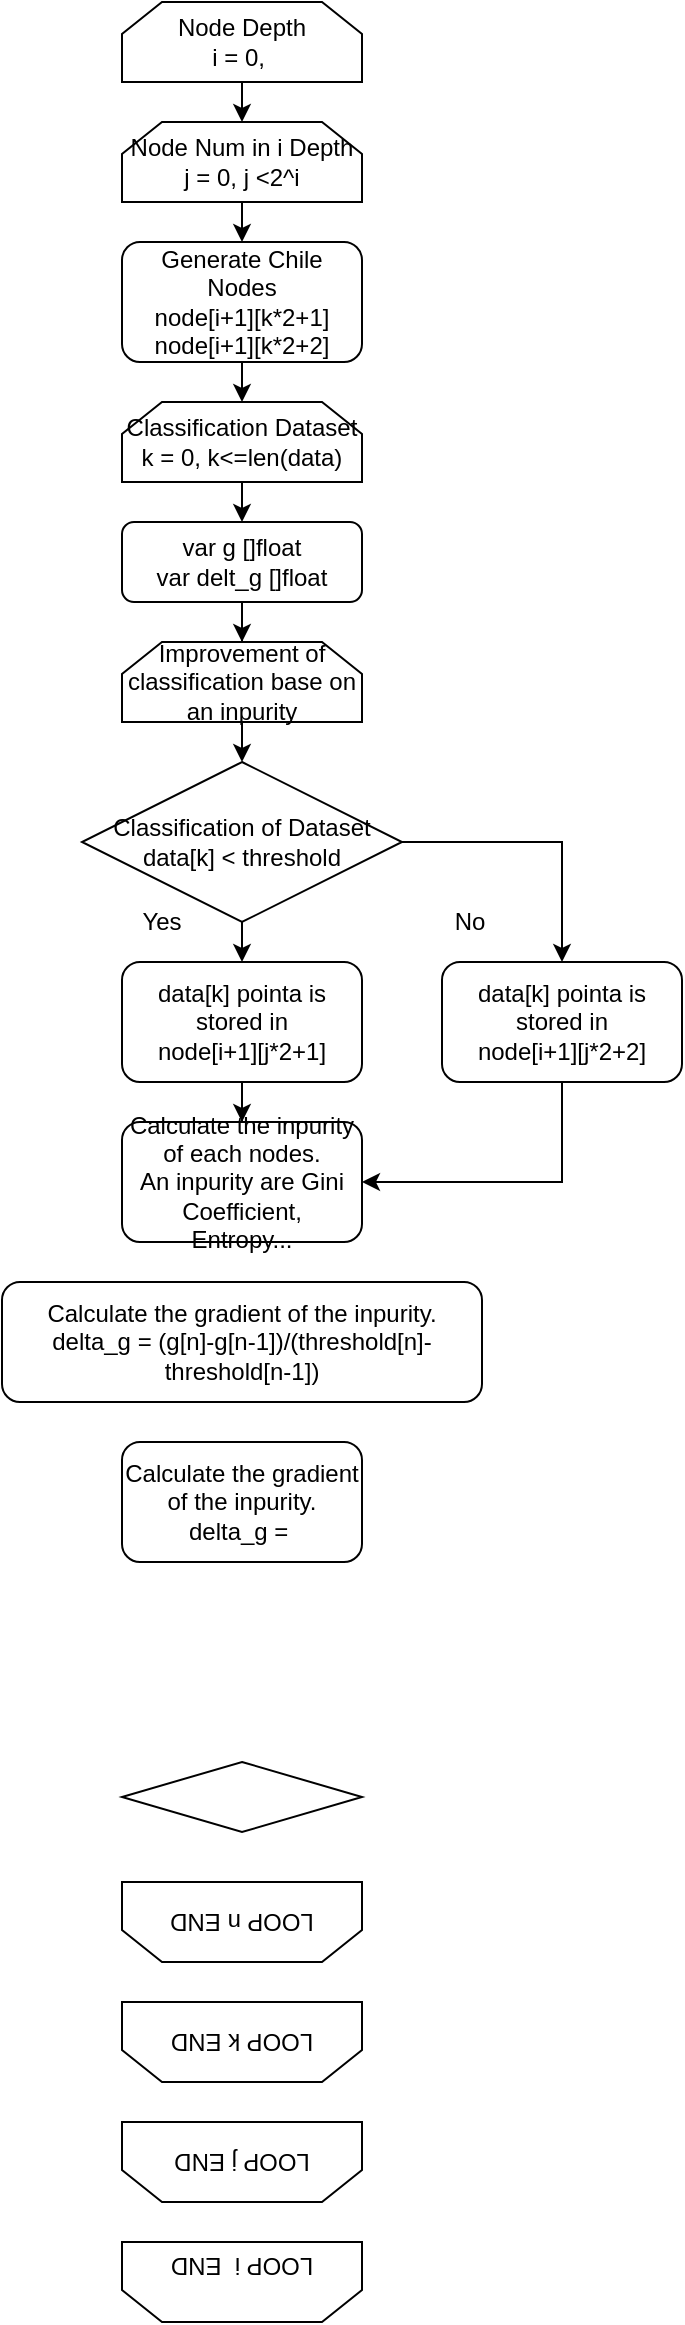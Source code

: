 <mxfile>
    <diagram id="IGm-h67iYr33fOk7Qd38" name="ページ1">
        <mxGraphModel dx="220" dy="494" grid="1" gridSize="10" guides="1" tooltips="1" connect="1" arrows="1" fold="1" page="1" pageScale="1" pageWidth="827" pageHeight="1169" math="0" shadow="0">
            <root>
                <mxCell id="0"/>
                <mxCell id="1" parent="0"/>
                <mxCell id="21" style="edgeStyle=orthogonalEdgeStyle;rounded=0;orthogonalLoop=1;jettySize=auto;html=1;exitX=0.5;exitY=1;exitDx=0;exitDy=0;entryX=0.5;entryY=0;entryDx=0;entryDy=0;" edge="1" parent="1" source="2" target="9">
                    <mxGeometry relative="1" as="geometry"/>
                </mxCell>
                <mxCell id="2" value="Generate Chile Nodes&lt;br&gt;node[i+1][k*2+1]&lt;br&gt;node[i+1][k*2+2]" style="rounded=1;whiteSpace=wrap;html=1;" parent="1" vertex="1">
                    <mxGeometry x="240" y="120" width="120" height="60" as="geometry"/>
                </mxCell>
                <mxCell id="19" style="edgeStyle=orthogonalEdgeStyle;rounded=0;orthogonalLoop=1;jettySize=auto;html=1;exitX=0.5;exitY=1;exitDx=0;exitDy=0;entryX=0.5;entryY=0;entryDx=0;entryDy=0;" edge="1" parent="1" source="3" target="6">
                    <mxGeometry relative="1" as="geometry"/>
                </mxCell>
                <mxCell id="3" value="Node Depth&lt;br&gt;i = 0,&amp;nbsp;" style="shape=loopLimit;whiteSpace=wrap;html=1;" parent="1" vertex="1">
                    <mxGeometry x="240" width="120" height="40" as="geometry"/>
                </mxCell>
                <mxCell id="4" value="&lt;br&gt;LOOP i&amp;nbsp; END" style="shape=loopLimit;whiteSpace=wrap;html=1;rotation=-180;" parent="1" vertex="1">
                    <mxGeometry x="240" y="1120" width="120" height="40" as="geometry"/>
                </mxCell>
                <mxCell id="20" style="edgeStyle=orthogonalEdgeStyle;rounded=0;orthogonalLoop=1;jettySize=auto;html=1;exitX=0.5;exitY=1;exitDx=0;exitDy=0;entryX=0.5;entryY=0;entryDx=0;entryDy=0;" edge="1" parent="1" source="6" target="2">
                    <mxGeometry relative="1" as="geometry"/>
                </mxCell>
                <mxCell id="6" value="Node Num in i Depth&lt;br&gt;j = 0, j &amp;lt;2^i" style="shape=loopLimit;whiteSpace=wrap;html=1;" parent="1" vertex="1">
                    <mxGeometry x="240" y="60" width="120" height="40" as="geometry"/>
                </mxCell>
                <mxCell id="7" value="LOOP j END" style="shape=loopLimit;whiteSpace=wrap;html=1;rotation=-180;" parent="1" vertex="1">
                    <mxGeometry x="240" y="1060" width="120" height="40" as="geometry"/>
                </mxCell>
                <mxCell id="22" style="edgeStyle=orthogonalEdgeStyle;rounded=0;orthogonalLoop=1;jettySize=auto;html=1;exitX=0.5;exitY=1;exitDx=0;exitDy=0;entryX=1;entryY=0.5;entryDx=0;entryDy=0;" edge="1" parent="1" source="8" target="15">
                    <mxGeometry relative="1" as="geometry">
                        <mxPoint x="330" y="585" as="targetPoint"/>
                    </mxGeometry>
                </mxCell>
                <mxCell id="8" value="data[k] pointa is stored in&lt;br&gt;node[i+1][j*2+2]" style="rounded=1;whiteSpace=wrap;html=1;" parent="1" vertex="1">
                    <mxGeometry x="400" y="480" width="120" height="60" as="geometry"/>
                </mxCell>
                <mxCell id="18" style="edgeStyle=orthogonalEdgeStyle;rounded=0;orthogonalLoop=1;jettySize=auto;html=1;exitX=0.5;exitY=1;exitDx=0;exitDy=0;entryX=0.5;entryY=0;entryDx=0;entryDy=0;" edge="1" parent="1" source="9" target="33">
                    <mxGeometry relative="1" as="geometry"/>
                </mxCell>
                <mxCell id="9" value="Classification Dataset&lt;br&gt;k = 0, k&amp;lt;=len(data)" style="shape=loopLimit;whiteSpace=wrap;html=1;" parent="1" vertex="1">
                    <mxGeometry x="240" y="200" width="120" height="40" as="geometry"/>
                </mxCell>
                <mxCell id="10" value="LOOP k END" style="shape=loopLimit;whiteSpace=wrap;html=1;rotation=-180;" parent="1" vertex="1">
                    <mxGeometry x="240" y="1000" width="120" height="40" as="geometry"/>
                </mxCell>
                <mxCell id="23" style="edgeStyle=orthogonalEdgeStyle;rounded=0;orthogonalLoop=1;jettySize=auto;html=1;exitX=0.5;exitY=1;exitDx=0;exitDy=0;entryX=0.5;entryY=0;entryDx=0;entryDy=0;" edge="1" parent="1" source="11">
                    <mxGeometry relative="1" as="geometry">
                        <mxPoint x="300" y="585" as="targetPoint"/>
                    </mxGeometry>
                </mxCell>
                <mxCell id="11" value="data[k] pointa is stored in&lt;br&gt;node[i+1][j*2+1]" style="rounded=1;whiteSpace=wrap;html=1;" parent="1" vertex="1">
                    <mxGeometry x="240" y="480" width="120" height="60" as="geometry"/>
                </mxCell>
                <mxCell id="16" style="edgeStyle=orthogonalEdgeStyle;rounded=0;orthogonalLoop=1;jettySize=auto;html=1;exitX=1;exitY=0.5;exitDx=0;exitDy=0;entryX=0.5;entryY=0;entryDx=0;entryDy=0;" edge="1" parent="1" source="12" target="8">
                    <mxGeometry relative="1" as="geometry"/>
                </mxCell>
                <mxCell id="17" style="edgeStyle=orthogonalEdgeStyle;rounded=0;orthogonalLoop=1;jettySize=auto;html=1;exitX=0.5;exitY=1;exitDx=0;exitDy=0;entryX=0.5;entryY=0;entryDx=0;entryDy=0;" edge="1" parent="1" source="12" target="11">
                    <mxGeometry relative="1" as="geometry"/>
                </mxCell>
                <mxCell id="12" value="&lt;span&gt;Classification of Dataset&lt;/span&gt;&lt;br&gt;&lt;span&gt;data[k] &amp;lt; threshold&lt;/span&gt;" style="rhombus;whiteSpace=wrap;html=1;" parent="1" vertex="1">
                    <mxGeometry x="220" y="380" width="160" height="80" as="geometry"/>
                </mxCell>
                <mxCell id="13" value="Yes" style="text;html=1;strokeColor=none;fillColor=none;align=center;verticalAlign=middle;whiteSpace=wrap;rounded=0;" parent="1" vertex="1">
                    <mxGeometry x="240" y="450" width="40" height="20" as="geometry"/>
                </mxCell>
                <mxCell id="14" value="No" style="text;html=1;strokeColor=none;fillColor=none;align=center;verticalAlign=middle;whiteSpace=wrap;rounded=0;" parent="1" vertex="1">
                    <mxGeometry x="394" y="450" width="40" height="20" as="geometry"/>
                </mxCell>
                <mxCell id="15" value="Calculate the inpurity of each nodes.&lt;br&gt;An inpurity are Gini Coefficient,&lt;br&gt;Entropy..." style="rounded=1;whiteSpace=wrap;html=1;" parent="1" vertex="1">
                    <mxGeometry x="240" y="560" width="120" height="60" as="geometry"/>
                </mxCell>
                <mxCell id="26" style="edgeStyle=orthogonalEdgeStyle;rounded=0;orthogonalLoop=1;jettySize=auto;html=1;exitX=0.5;exitY=1;exitDx=0;exitDy=0;entryX=0.5;entryY=0;entryDx=0;entryDy=0;" edge="1" parent="1" target="15">
                    <mxGeometry relative="1" as="geometry">
                        <mxPoint x="300" y="545" as="sourcePoint"/>
                    </mxGeometry>
                </mxCell>
                <mxCell id="28" style="edgeStyle=orthogonalEdgeStyle;rounded=0;orthogonalLoop=1;jettySize=auto;html=1;exitX=0.5;exitY=1;exitDx=0;exitDy=0;entryX=0.5;entryY=0;entryDx=0;entryDy=0;" edge="1" parent="1" source="27" target="12">
                    <mxGeometry relative="1" as="geometry"/>
                </mxCell>
                <mxCell id="27" value="Improvement of classification base on an inpurity" style="shape=loopLimit;whiteSpace=wrap;html=1;" vertex="1" parent="1">
                    <mxGeometry x="240" y="320" width="120" height="40" as="geometry"/>
                </mxCell>
                <mxCell id="29" value="LOOP n END" style="shape=loopLimit;whiteSpace=wrap;html=1;rotation=-180;" vertex="1" parent="1">
                    <mxGeometry x="240" y="940" width="120" height="40" as="geometry"/>
                </mxCell>
                <mxCell id="30" value="" style="rhombus;whiteSpace=wrap;html=1;" vertex="1" parent="1">
                    <mxGeometry x="240" y="880" width="120" height="35" as="geometry"/>
                </mxCell>
                <mxCell id="31" value="Calculate the gradient of the inpurity.&lt;br&gt;delta_g =&amp;nbsp;" style="rounded=1;whiteSpace=wrap;html=1;" vertex="1" parent="1">
                    <mxGeometry x="240" y="720" width="120" height="60" as="geometry"/>
                </mxCell>
                <mxCell id="32" value="Calculate the gradient of the inpurity.&lt;br&gt;delta_g = (g[n]-g[n-1])/(threshold[n]-threshold[n-1])" style="rounded=1;whiteSpace=wrap;html=1;" vertex="1" parent="1">
                    <mxGeometry x="180" y="640" width="240" height="60" as="geometry"/>
                </mxCell>
                <mxCell id="35" value="" style="edgeStyle=orthogonalEdgeStyle;rounded=0;orthogonalLoop=1;jettySize=auto;html=1;" edge="1" parent="1" source="33" target="27">
                    <mxGeometry relative="1" as="geometry"/>
                </mxCell>
                <mxCell id="33" value="var g []float&lt;br&gt;var delt_g []float" style="rounded=1;whiteSpace=wrap;html=1;" vertex="1" parent="1">
                    <mxGeometry x="240" y="260" width="120" height="40" as="geometry"/>
                </mxCell>
            </root>
        </mxGraphModel>
    </diagram>
</mxfile>